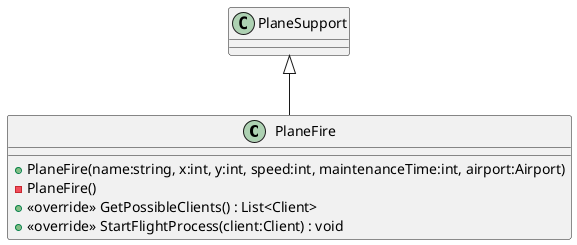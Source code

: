 @startuml
class PlaneFire {
    + PlaneFire(name:string, x:int, y:int, speed:int, maintenanceTime:int, airport:Airport)
    - PlaneFire()
    + <<override>> GetPossibleClients() : List<Client>
    + <<override>> StartFlightProcess(client:Client) : void
}
PlaneSupport <|-- PlaneFire
@enduml
